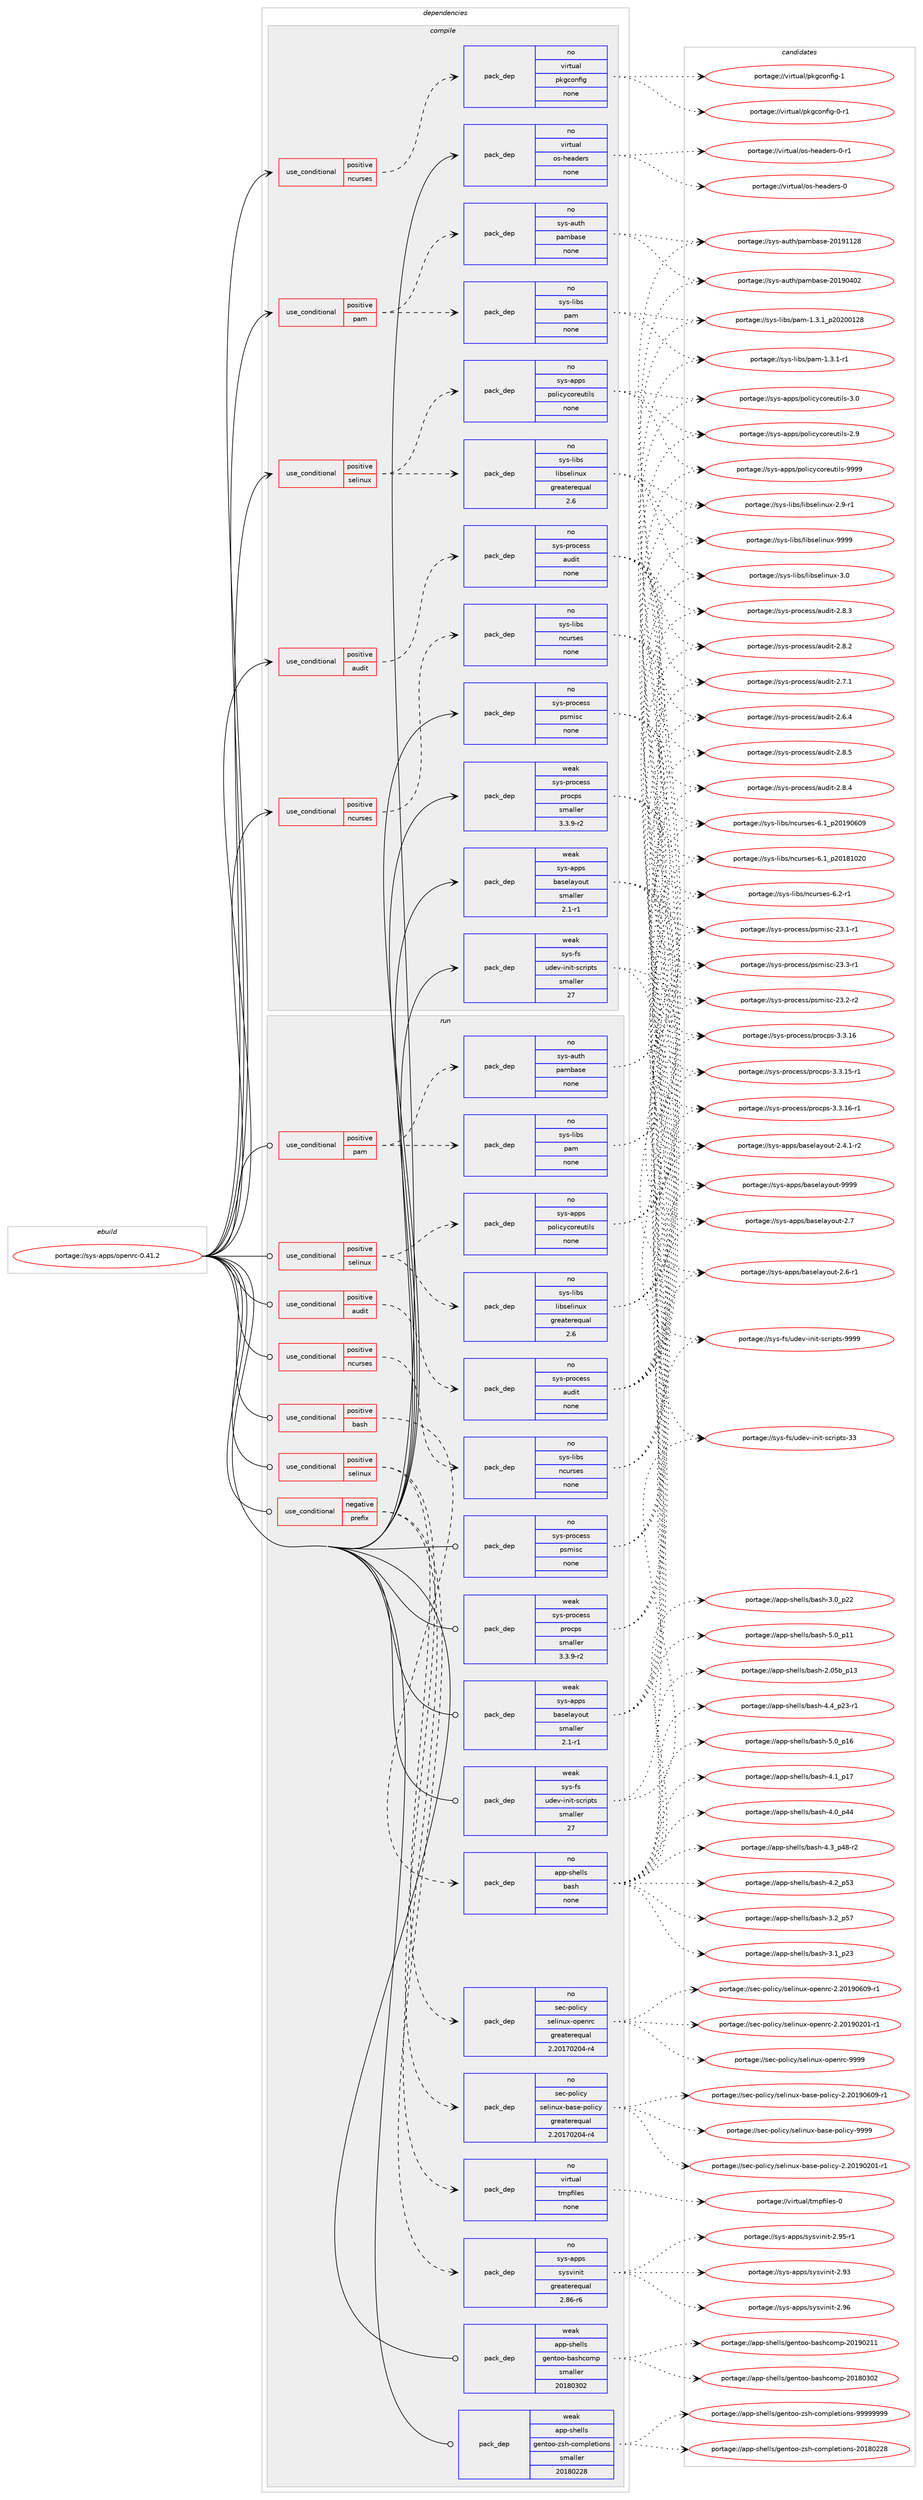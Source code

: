 digraph prolog {

# *************
# Graph options
# *************

newrank=true;
concentrate=true;
compound=true;
graph [rankdir=LR,fontname=Helvetica,fontsize=10,ranksep=1.5];#, ranksep=2.5, nodesep=0.2];
edge  [arrowhead=vee];
node  [fontname=Helvetica,fontsize=10];

# **********
# The ebuild
# **********

subgraph cluster_leftcol {
color=gray;
rank=same;
label=<<i>ebuild</i>>;
id [label="portage://sys-apps/openrc-0.41.2", color=red, width=4, href="../sys-apps/openrc-0.41.2.svg"];
}

# ****************
# The dependencies
# ****************

subgraph cluster_midcol {
color=gray;
label=<<i>dependencies</i>>;
subgraph cluster_compile {
fillcolor="#eeeeee";
style=filled;
label=<<i>compile</i>>;
subgraph cond8736 {
dependency42112 [label=<<TABLE BORDER="0" CELLBORDER="1" CELLSPACING="0" CELLPADDING="4"><TR><TD ROWSPAN="3" CELLPADDING="10">use_conditional</TD></TR><TR><TD>positive</TD></TR><TR><TD>audit</TD></TR></TABLE>>, shape=none, color=red];
subgraph pack32381 {
dependency42113 [label=<<TABLE BORDER="0" CELLBORDER="1" CELLSPACING="0" CELLPADDING="4" WIDTH="220"><TR><TD ROWSPAN="6" CELLPADDING="30">pack_dep</TD></TR><TR><TD WIDTH="110">no</TD></TR><TR><TD>sys-process</TD></TR><TR><TD>audit</TD></TR><TR><TD>none</TD></TR><TR><TD></TD></TR></TABLE>>, shape=none, color=blue];
}
dependency42112:e -> dependency42113:w [weight=20,style="dashed",arrowhead="vee"];
}
id:e -> dependency42112:w [weight=20,style="solid",arrowhead="vee"];
subgraph cond8737 {
dependency42114 [label=<<TABLE BORDER="0" CELLBORDER="1" CELLSPACING="0" CELLPADDING="4"><TR><TD ROWSPAN="3" CELLPADDING="10">use_conditional</TD></TR><TR><TD>positive</TD></TR><TR><TD>ncurses</TD></TR></TABLE>>, shape=none, color=red];
subgraph pack32382 {
dependency42115 [label=<<TABLE BORDER="0" CELLBORDER="1" CELLSPACING="0" CELLPADDING="4" WIDTH="220"><TR><TD ROWSPAN="6" CELLPADDING="30">pack_dep</TD></TR><TR><TD WIDTH="110">no</TD></TR><TR><TD>sys-libs</TD></TR><TR><TD>ncurses</TD></TR><TR><TD>none</TD></TR><TR><TD></TD></TR></TABLE>>, shape=none, color=blue];
}
dependency42114:e -> dependency42115:w [weight=20,style="dashed",arrowhead="vee"];
}
id:e -> dependency42114:w [weight=20,style="solid",arrowhead="vee"];
subgraph cond8738 {
dependency42116 [label=<<TABLE BORDER="0" CELLBORDER="1" CELLSPACING="0" CELLPADDING="4"><TR><TD ROWSPAN="3" CELLPADDING="10">use_conditional</TD></TR><TR><TD>positive</TD></TR><TR><TD>ncurses</TD></TR></TABLE>>, shape=none, color=red];
subgraph pack32383 {
dependency42117 [label=<<TABLE BORDER="0" CELLBORDER="1" CELLSPACING="0" CELLPADDING="4" WIDTH="220"><TR><TD ROWSPAN="6" CELLPADDING="30">pack_dep</TD></TR><TR><TD WIDTH="110">no</TD></TR><TR><TD>virtual</TD></TR><TR><TD>pkgconfig</TD></TR><TR><TD>none</TD></TR><TR><TD></TD></TR></TABLE>>, shape=none, color=blue];
}
dependency42116:e -> dependency42117:w [weight=20,style="dashed",arrowhead="vee"];
}
id:e -> dependency42116:w [weight=20,style="solid",arrowhead="vee"];
subgraph cond8739 {
dependency42118 [label=<<TABLE BORDER="0" CELLBORDER="1" CELLSPACING="0" CELLPADDING="4"><TR><TD ROWSPAN="3" CELLPADDING="10">use_conditional</TD></TR><TR><TD>positive</TD></TR><TR><TD>pam</TD></TR></TABLE>>, shape=none, color=red];
subgraph pack32384 {
dependency42119 [label=<<TABLE BORDER="0" CELLBORDER="1" CELLSPACING="0" CELLPADDING="4" WIDTH="220"><TR><TD ROWSPAN="6" CELLPADDING="30">pack_dep</TD></TR><TR><TD WIDTH="110">no</TD></TR><TR><TD>sys-auth</TD></TR><TR><TD>pambase</TD></TR><TR><TD>none</TD></TR><TR><TD></TD></TR></TABLE>>, shape=none, color=blue];
}
dependency42118:e -> dependency42119:w [weight=20,style="dashed",arrowhead="vee"];
subgraph pack32385 {
dependency42120 [label=<<TABLE BORDER="0" CELLBORDER="1" CELLSPACING="0" CELLPADDING="4" WIDTH="220"><TR><TD ROWSPAN="6" CELLPADDING="30">pack_dep</TD></TR><TR><TD WIDTH="110">no</TD></TR><TR><TD>sys-libs</TD></TR><TR><TD>pam</TD></TR><TR><TD>none</TD></TR><TR><TD></TD></TR></TABLE>>, shape=none, color=blue];
}
dependency42118:e -> dependency42120:w [weight=20,style="dashed",arrowhead="vee"];
}
id:e -> dependency42118:w [weight=20,style="solid",arrowhead="vee"];
subgraph cond8740 {
dependency42121 [label=<<TABLE BORDER="0" CELLBORDER="1" CELLSPACING="0" CELLPADDING="4"><TR><TD ROWSPAN="3" CELLPADDING="10">use_conditional</TD></TR><TR><TD>positive</TD></TR><TR><TD>selinux</TD></TR></TABLE>>, shape=none, color=red];
subgraph pack32386 {
dependency42122 [label=<<TABLE BORDER="0" CELLBORDER="1" CELLSPACING="0" CELLPADDING="4" WIDTH="220"><TR><TD ROWSPAN="6" CELLPADDING="30">pack_dep</TD></TR><TR><TD WIDTH="110">no</TD></TR><TR><TD>sys-apps</TD></TR><TR><TD>policycoreutils</TD></TR><TR><TD>none</TD></TR><TR><TD></TD></TR></TABLE>>, shape=none, color=blue];
}
dependency42121:e -> dependency42122:w [weight=20,style="dashed",arrowhead="vee"];
subgraph pack32387 {
dependency42123 [label=<<TABLE BORDER="0" CELLBORDER="1" CELLSPACING="0" CELLPADDING="4" WIDTH="220"><TR><TD ROWSPAN="6" CELLPADDING="30">pack_dep</TD></TR><TR><TD WIDTH="110">no</TD></TR><TR><TD>sys-libs</TD></TR><TR><TD>libselinux</TD></TR><TR><TD>greaterequal</TD></TR><TR><TD>2.6</TD></TR></TABLE>>, shape=none, color=blue];
}
dependency42121:e -> dependency42123:w [weight=20,style="dashed",arrowhead="vee"];
}
id:e -> dependency42121:w [weight=20,style="solid",arrowhead="vee"];
subgraph pack32388 {
dependency42124 [label=<<TABLE BORDER="0" CELLBORDER="1" CELLSPACING="0" CELLPADDING="4" WIDTH="220"><TR><TD ROWSPAN="6" CELLPADDING="30">pack_dep</TD></TR><TR><TD WIDTH="110">no</TD></TR><TR><TD>sys-process</TD></TR><TR><TD>psmisc</TD></TR><TR><TD>none</TD></TR><TR><TD></TD></TR></TABLE>>, shape=none, color=blue];
}
id:e -> dependency42124:w [weight=20,style="solid",arrowhead="vee"];
subgraph pack32389 {
dependency42125 [label=<<TABLE BORDER="0" CELLBORDER="1" CELLSPACING="0" CELLPADDING="4" WIDTH="220"><TR><TD ROWSPAN="6" CELLPADDING="30">pack_dep</TD></TR><TR><TD WIDTH="110">no</TD></TR><TR><TD>virtual</TD></TR><TR><TD>os-headers</TD></TR><TR><TD>none</TD></TR><TR><TD></TD></TR></TABLE>>, shape=none, color=blue];
}
id:e -> dependency42125:w [weight=20,style="solid",arrowhead="vee"];
subgraph pack32390 {
dependency42126 [label=<<TABLE BORDER="0" CELLBORDER="1" CELLSPACING="0" CELLPADDING="4" WIDTH="220"><TR><TD ROWSPAN="6" CELLPADDING="30">pack_dep</TD></TR><TR><TD WIDTH="110">weak</TD></TR><TR><TD>sys-apps</TD></TR><TR><TD>baselayout</TD></TR><TR><TD>smaller</TD></TR><TR><TD>2.1-r1</TD></TR></TABLE>>, shape=none, color=blue];
}
id:e -> dependency42126:w [weight=20,style="solid",arrowhead="vee"];
subgraph pack32391 {
dependency42127 [label=<<TABLE BORDER="0" CELLBORDER="1" CELLSPACING="0" CELLPADDING="4" WIDTH="220"><TR><TD ROWSPAN="6" CELLPADDING="30">pack_dep</TD></TR><TR><TD WIDTH="110">weak</TD></TR><TR><TD>sys-fs</TD></TR><TR><TD>udev-init-scripts</TD></TR><TR><TD>smaller</TD></TR><TR><TD>27</TD></TR></TABLE>>, shape=none, color=blue];
}
id:e -> dependency42127:w [weight=20,style="solid",arrowhead="vee"];
subgraph pack32392 {
dependency42128 [label=<<TABLE BORDER="0" CELLBORDER="1" CELLSPACING="0" CELLPADDING="4" WIDTH="220"><TR><TD ROWSPAN="6" CELLPADDING="30">pack_dep</TD></TR><TR><TD WIDTH="110">weak</TD></TR><TR><TD>sys-process</TD></TR><TR><TD>procps</TD></TR><TR><TD>smaller</TD></TR><TR><TD>3.3.9-r2</TD></TR></TABLE>>, shape=none, color=blue];
}
id:e -> dependency42128:w [weight=20,style="solid",arrowhead="vee"];
}
subgraph cluster_compileandrun {
fillcolor="#eeeeee";
style=filled;
label=<<i>compile and run</i>>;
}
subgraph cluster_run {
fillcolor="#eeeeee";
style=filled;
label=<<i>run</i>>;
subgraph cond8741 {
dependency42129 [label=<<TABLE BORDER="0" CELLBORDER="1" CELLSPACING="0" CELLPADDING="4"><TR><TD ROWSPAN="3" CELLPADDING="10">use_conditional</TD></TR><TR><TD>negative</TD></TR><TR><TD>prefix</TD></TR></TABLE>>, shape=none, color=red];
subgraph pack32393 {
dependency42130 [label=<<TABLE BORDER="0" CELLBORDER="1" CELLSPACING="0" CELLPADDING="4" WIDTH="220"><TR><TD ROWSPAN="6" CELLPADDING="30">pack_dep</TD></TR><TR><TD WIDTH="110">no</TD></TR><TR><TD>sys-apps</TD></TR><TR><TD>sysvinit</TD></TR><TR><TD>greaterequal</TD></TR><TR><TD>2.86-r6</TD></TR></TABLE>>, shape=none, color=blue];
}
dependency42129:e -> dependency42130:w [weight=20,style="dashed",arrowhead="vee"];
subgraph pack32394 {
dependency42131 [label=<<TABLE BORDER="0" CELLBORDER="1" CELLSPACING="0" CELLPADDING="4" WIDTH="220"><TR><TD ROWSPAN="6" CELLPADDING="30">pack_dep</TD></TR><TR><TD WIDTH="110">no</TD></TR><TR><TD>virtual</TD></TR><TR><TD>tmpfiles</TD></TR><TR><TD>none</TD></TR><TR><TD></TD></TR></TABLE>>, shape=none, color=blue];
}
dependency42129:e -> dependency42131:w [weight=20,style="dashed",arrowhead="vee"];
}
id:e -> dependency42129:w [weight=20,style="solid",arrowhead="odot"];
subgraph cond8742 {
dependency42132 [label=<<TABLE BORDER="0" CELLBORDER="1" CELLSPACING="0" CELLPADDING="4"><TR><TD ROWSPAN="3" CELLPADDING="10">use_conditional</TD></TR><TR><TD>positive</TD></TR><TR><TD>audit</TD></TR></TABLE>>, shape=none, color=red];
subgraph pack32395 {
dependency42133 [label=<<TABLE BORDER="0" CELLBORDER="1" CELLSPACING="0" CELLPADDING="4" WIDTH="220"><TR><TD ROWSPAN="6" CELLPADDING="30">pack_dep</TD></TR><TR><TD WIDTH="110">no</TD></TR><TR><TD>sys-process</TD></TR><TR><TD>audit</TD></TR><TR><TD>none</TD></TR><TR><TD></TD></TR></TABLE>>, shape=none, color=blue];
}
dependency42132:e -> dependency42133:w [weight=20,style="dashed",arrowhead="vee"];
}
id:e -> dependency42132:w [weight=20,style="solid",arrowhead="odot"];
subgraph cond8743 {
dependency42134 [label=<<TABLE BORDER="0" CELLBORDER="1" CELLSPACING="0" CELLPADDING="4"><TR><TD ROWSPAN="3" CELLPADDING="10">use_conditional</TD></TR><TR><TD>positive</TD></TR><TR><TD>bash</TD></TR></TABLE>>, shape=none, color=red];
subgraph pack32396 {
dependency42135 [label=<<TABLE BORDER="0" CELLBORDER="1" CELLSPACING="0" CELLPADDING="4" WIDTH="220"><TR><TD ROWSPAN="6" CELLPADDING="30">pack_dep</TD></TR><TR><TD WIDTH="110">no</TD></TR><TR><TD>app-shells</TD></TR><TR><TD>bash</TD></TR><TR><TD>none</TD></TR><TR><TD></TD></TR></TABLE>>, shape=none, color=blue];
}
dependency42134:e -> dependency42135:w [weight=20,style="dashed",arrowhead="vee"];
}
id:e -> dependency42134:w [weight=20,style="solid",arrowhead="odot"];
subgraph cond8744 {
dependency42136 [label=<<TABLE BORDER="0" CELLBORDER="1" CELLSPACING="0" CELLPADDING="4"><TR><TD ROWSPAN="3" CELLPADDING="10">use_conditional</TD></TR><TR><TD>positive</TD></TR><TR><TD>ncurses</TD></TR></TABLE>>, shape=none, color=red];
subgraph pack32397 {
dependency42137 [label=<<TABLE BORDER="0" CELLBORDER="1" CELLSPACING="0" CELLPADDING="4" WIDTH="220"><TR><TD ROWSPAN="6" CELLPADDING="30">pack_dep</TD></TR><TR><TD WIDTH="110">no</TD></TR><TR><TD>sys-libs</TD></TR><TR><TD>ncurses</TD></TR><TR><TD>none</TD></TR><TR><TD></TD></TR></TABLE>>, shape=none, color=blue];
}
dependency42136:e -> dependency42137:w [weight=20,style="dashed",arrowhead="vee"];
}
id:e -> dependency42136:w [weight=20,style="solid",arrowhead="odot"];
subgraph cond8745 {
dependency42138 [label=<<TABLE BORDER="0" CELLBORDER="1" CELLSPACING="0" CELLPADDING="4"><TR><TD ROWSPAN="3" CELLPADDING="10">use_conditional</TD></TR><TR><TD>positive</TD></TR><TR><TD>pam</TD></TR></TABLE>>, shape=none, color=red];
subgraph pack32398 {
dependency42139 [label=<<TABLE BORDER="0" CELLBORDER="1" CELLSPACING="0" CELLPADDING="4" WIDTH="220"><TR><TD ROWSPAN="6" CELLPADDING="30">pack_dep</TD></TR><TR><TD WIDTH="110">no</TD></TR><TR><TD>sys-auth</TD></TR><TR><TD>pambase</TD></TR><TR><TD>none</TD></TR><TR><TD></TD></TR></TABLE>>, shape=none, color=blue];
}
dependency42138:e -> dependency42139:w [weight=20,style="dashed",arrowhead="vee"];
subgraph pack32399 {
dependency42140 [label=<<TABLE BORDER="0" CELLBORDER="1" CELLSPACING="0" CELLPADDING="4" WIDTH="220"><TR><TD ROWSPAN="6" CELLPADDING="30">pack_dep</TD></TR><TR><TD WIDTH="110">no</TD></TR><TR><TD>sys-libs</TD></TR><TR><TD>pam</TD></TR><TR><TD>none</TD></TR><TR><TD></TD></TR></TABLE>>, shape=none, color=blue];
}
dependency42138:e -> dependency42140:w [weight=20,style="dashed",arrowhead="vee"];
}
id:e -> dependency42138:w [weight=20,style="solid",arrowhead="odot"];
subgraph cond8746 {
dependency42141 [label=<<TABLE BORDER="0" CELLBORDER="1" CELLSPACING="0" CELLPADDING="4"><TR><TD ROWSPAN="3" CELLPADDING="10">use_conditional</TD></TR><TR><TD>positive</TD></TR><TR><TD>selinux</TD></TR></TABLE>>, shape=none, color=red];
subgraph pack32400 {
dependency42142 [label=<<TABLE BORDER="0" CELLBORDER="1" CELLSPACING="0" CELLPADDING="4" WIDTH="220"><TR><TD ROWSPAN="6" CELLPADDING="30">pack_dep</TD></TR><TR><TD WIDTH="110">no</TD></TR><TR><TD>sec-policy</TD></TR><TR><TD>selinux-base-policy</TD></TR><TR><TD>greaterequal</TD></TR><TR><TD>2.20170204-r4</TD></TR></TABLE>>, shape=none, color=blue];
}
dependency42141:e -> dependency42142:w [weight=20,style="dashed",arrowhead="vee"];
subgraph pack32401 {
dependency42143 [label=<<TABLE BORDER="0" CELLBORDER="1" CELLSPACING="0" CELLPADDING="4" WIDTH="220"><TR><TD ROWSPAN="6" CELLPADDING="30">pack_dep</TD></TR><TR><TD WIDTH="110">no</TD></TR><TR><TD>sec-policy</TD></TR><TR><TD>selinux-openrc</TD></TR><TR><TD>greaterequal</TD></TR><TR><TD>2.20170204-r4</TD></TR></TABLE>>, shape=none, color=blue];
}
dependency42141:e -> dependency42143:w [weight=20,style="dashed",arrowhead="vee"];
}
id:e -> dependency42141:w [weight=20,style="solid",arrowhead="odot"];
subgraph cond8747 {
dependency42144 [label=<<TABLE BORDER="0" CELLBORDER="1" CELLSPACING="0" CELLPADDING="4"><TR><TD ROWSPAN="3" CELLPADDING="10">use_conditional</TD></TR><TR><TD>positive</TD></TR><TR><TD>selinux</TD></TR></TABLE>>, shape=none, color=red];
subgraph pack32402 {
dependency42145 [label=<<TABLE BORDER="0" CELLBORDER="1" CELLSPACING="0" CELLPADDING="4" WIDTH="220"><TR><TD ROWSPAN="6" CELLPADDING="30">pack_dep</TD></TR><TR><TD WIDTH="110">no</TD></TR><TR><TD>sys-apps</TD></TR><TR><TD>policycoreutils</TD></TR><TR><TD>none</TD></TR><TR><TD></TD></TR></TABLE>>, shape=none, color=blue];
}
dependency42144:e -> dependency42145:w [weight=20,style="dashed",arrowhead="vee"];
subgraph pack32403 {
dependency42146 [label=<<TABLE BORDER="0" CELLBORDER="1" CELLSPACING="0" CELLPADDING="4" WIDTH="220"><TR><TD ROWSPAN="6" CELLPADDING="30">pack_dep</TD></TR><TR><TD WIDTH="110">no</TD></TR><TR><TD>sys-libs</TD></TR><TR><TD>libselinux</TD></TR><TR><TD>greaterequal</TD></TR><TR><TD>2.6</TD></TR></TABLE>>, shape=none, color=blue];
}
dependency42144:e -> dependency42146:w [weight=20,style="dashed",arrowhead="vee"];
}
id:e -> dependency42144:w [weight=20,style="solid",arrowhead="odot"];
subgraph pack32404 {
dependency42147 [label=<<TABLE BORDER="0" CELLBORDER="1" CELLSPACING="0" CELLPADDING="4" WIDTH="220"><TR><TD ROWSPAN="6" CELLPADDING="30">pack_dep</TD></TR><TR><TD WIDTH="110">no</TD></TR><TR><TD>sys-process</TD></TR><TR><TD>psmisc</TD></TR><TR><TD>none</TD></TR><TR><TD></TD></TR></TABLE>>, shape=none, color=blue];
}
id:e -> dependency42147:w [weight=20,style="solid",arrowhead="odot"];
subgraph pack32405 {
dependency42148 [label=<<TABLE BORDER="0" CELLBORDER="1" CELLSPACING="0" CELLPADDING="4" WIDTH="220"><TR><TD ROWSPAN="6" CELLPADDING="30">pack_dep</TD></TR><TR><TD WIDTH="110">weak</TD></TR><TR><TD>app-shells</TD></TR><TR><TD>gentoo-bashcomp</TD></TR><TR><TD>smaller</TD></TR><TR><TD>20180302</TD></TR></TABLE>>, shape=none, color=blue];
}
id:e -> dependency42148:w [weight=20,style="solid",arrowhead="odot"];
subgraph pack32406 {
dependency42149 [label=<<TABLE BORDER="0" CELLBORDER="1" CELLSPACING="0" CELLPADDING="4" WIDTH="220"><TR><TD ROWSPAN="6" CELLPADDING="30">pack_dep</TD></TR><TR><TD WIDTH="110">weak</TD></TR><TR><TD>app-shells</TD></TR><TR><TD>gentoo-zsh-completions</TD></TR><TR><TD>smaller</TD></TR><TR><TD>20180228</TD></TR></TABLE>>, shape=none, color=blue];
}
id:e -> dependency42149:w [weight=20,style="solid",arrowhead="odot"];
subgraph pack32407 {
dependency42150 [label=<<TABLE BORDER="0" CELLBORDER="1" CELLSPACING="0" CELLPADDING="4" WIDTH="220"><TR><TD ROWSPAN="6" CELLPADDING="30">pack_dep</TD></TR><TR><TD WIDTH="110">weak</TD></TR><TR><TD>sys-apps</TD></TR><TR><TD>baselayout</TD></TR><TR><TD>smaller</TD></TR><TR><TD>2.1-r1</TD></TR></TABLE>>, shape=none, color=blue];
}
id:e -> dependency42150:w [weight=20,style="solid",arrowhead="odot"];
subgraph pack32408 {
dependency42151 [label=<<TABLE BORDER="0" CELLBORDER="1" CELLSPACING="0" CELLPADDING="4" WIDTH="220"><TR><TD ROWSPAN="6" CELLPADDING="30">pack_dep</TD></TR><TR><TD WIDTH="110">weak</TD></TR><TR><TD>sys-fs</TD></TR><TR><TD>udev-init-scripts</TD></TR><TR><TD>smaller</TD></TR><TR><TD>27</TD></TR></TABLE>>, shape=none, color=blue];
}
id:e -> dependency42151:w [weight=20,style="solid",arrowhead="odot"];
subgraph pack32409 {
dependency42152 [label=<<TABLE BORDER="0" CELLBORDER="1" CELLSPACING="0" CELLPADDING="4" WIDTH="220"><TR><TD ROWSPAN="6" CELLPADDING="30">pack_dep</TD></TR><TR><TD WIDTH="110">weak</TD></TR><TR><TD>sys-process</TD></TR><TR><TD>procps</TD></TR><TR><TD>smaller</TD></TR><TR><TD>3.3.9-r2</TD></TR></TABLE>>, shape=none, color=blue];
}
id:e -> dependency42152:w [weight=20,style="solid",arrowhead="odot"];
}
}

# **************
# The candidates
# **************

subgraph cluster_choices {
rank=same;
color=gray;
label=<<i>candidates</i>>;

subgraph choice32381 {
color=black;
nodesep=1;
choice11512111545112114111991011151154797117100105116455046564653 [label="portage://sys-process/audit-2.8.5", color=red, width=4,href="../sys-process/audit-2.8.5.svg"];
choice11512111545112114111991011151154797117100105116455046564652 [label="portage://sys-process/audit-2.8.4", color=red, width=4,href="../sys-process/audit-2.8.4.svg"];
choice11512111545112114111991011151154797117100105116455046564651 [label="portage://sys-process/audit-2.8.3", color=red, width=4,href="../sys-process/audit-2.8.3.svg"];
choice11512111545112114111991011151154797117100105116455046564650 [label="portage://sys-process/audit-2.8.2", color=red, width=4,href="../sys-process/audit-2.8.2.svg"];
choice11512111545112114111991011151154797117100105116455046554649 [label="portage://sys-process/audit-2.7.1", color=red, width=4,href="../sys-process/audit-2.7.1.svg"];
choice11512111545112114111991011151154797117100105116455046544652 [label="portage://sys-process/audit-2.6.4", color=red, width=4,href="../sys-process/audit-2.6.4.svg"];
dependency42113:e -> choice11512111545112114111991011151154797117100105116455046564653:w [style=dotted,weight="100"];
dependency42113:e -> choice11512111545112114111991011151154797117100105116455046564652:w [style=dotted,weight="100"];
dependency42113:e -> choice11512111545112114111991011151154797117100105116455046564651:w [style=dotted,weight="100"];
dependency42113:e -> choice11512111545112114111991011151154797117100105116455046564650:w [style=dotted,weight="100"];
dependency42113:e -> choice11512111545112114111991011151154797117100105116455046554649:w [style=dotted,weight="100"];
dependency42113:e -> choice11512111545112114111991011151154797117100105116455046544652:w [style=dotted,weight="100"];
}
subgraph choice32382 {
color=black;
nodesep=1;
choice11512111545108105981154711099117114115101115455446504511449 [label="portage://sys-libs/ncurses-6.2-r1", color=red, width=4,href="../sys-libs/ncurses-6.2-r1.svg"];
choice1151211154510810598115471109911711411510111545544649951125048495748544857 [label="portage://sys-libs/ncurses-6.1_p20190609", color=red, width=4,href="../sys-libs/ncurses-6.1_p20190609.svg"];
choice1151211154510810598115471109911711411510111545544649951125048495649485048 [label="portage://sys-libs/ncurses-6.1_p20181020", color=red, width=4,href="../sys-libs/ncurses-6.1_p20181020.svg"];
dependency42115:e -> choice11512111545108105981154711099117114115101115455446504511449:w [style=dotted,weight="100"];
dependency42115:e -> choice1151211154510810598115471109911711411510111545544649951125048495748544857:w [style=dotted,weight="100"];
dependency42115:e -> choice1151211154510810598115471109911711411510111545544649951125048495649485048:w [style=dotted,weight="100"];
}
subgraph choice32383 {
color=black;
nodesep=1;
choice1181051141161179710847112107103991111101021051034549 [label="portage://virtual/pkgconfig-1", color=red, width=4,href="../virtual/pkgconfig-1.svg"];
choice11810511411611797108471121071039911111010210510345484511449 [label="portage://virtual/pkgconfig-0-r1", color=red, width=4,href="../virtual/pkgconfig-0-r1.svg"];
dependency42117:e -> choice1181051141161179710847112107103991111101021051034549:w [style=dotted,weight="100"];
dependency42117:e -> choice11810511411611797108471121071039911111010210510345484511449:w [style=dotted,weight="100"];
}
subgraph choice32384 {
color=black;
nodesep=1;
choice115121115459711711610447112971099897115101455048495749495056 [label="portage://sys-auth/pambase-20191128", color=red, width=4,href="../sys-auth/pambase-20191128.svg"];
choice115121115459711711610447112971099897115101455048495748524850 [label="portage://sys-auth/pambase-20190402", color=red, width=4,href="../sys-auth/pambase-20190402.svg"];
dependency42119:e -> choice115121115459711711610447112971099897115101455048495749495056:w [style=dotted,weight="100"];
dependency42119:e -> choice115121115459711711610447112971099897115101455048495748524850:w [style=dotted,weight="100"];
}
subgraph choice32385 {
color=black;
nodesep=1;
choice11512111545108105981154711297109454946514649951125048504848495056 [label="portage://sys-libs/pam-1.3.1_p20200128", color=red, width=4,href="../sys-libs/pam-1.3.1_p20200128.svg"];
choice115121115451081059811547112971094549465146494511449 [label="portage://sys-libs/pam-1.3.1-r1", color=red, width=4,href="../sys-libs/pam-1.3.1-r1.svg"];
dependency42120:e -> choice11512111545108105981154711297109454946514649951125048504848495056:w [style=dotted,weight="100"];
dependency42120:e -> choice115121115451081059811547112971094549465146494511449:w [style=dotted,weight="100"];
}
subgraph choice32386 {
color=black;
nodesep=1;
choice11512111545971121121154711211110810599121991111141011171161051081154557575757 [label="portage://sys-apps/policycoreutils-9999", color=red, width=4,href="../sys-apps/policycoreutils-9999.svg"];
choice115121115459711211211547112111108105991219911111410111711610510811545514648 [label="portage://sys-apps/policycoreutils-3.0", color=red, width=4,href="../sys-apps/policycoreutils-3.0.svg"];
choice115121115459711211211547112111108105991219911111410111711610510811545504657 [label="portage://sys-apps/policycoreutils-2.9", color=red, width=4,href="../sys-apps/policycoreutils-2.9.svg"];
dependency42122:e -> choice11512111545971121121154711211110810599121991111141011171161051081154557575757:w [style=dotted,weight="100"];
dependency42122:e -> choice115121115459711211211547112111108105991219911111410111711610510811545514648:w [style=dotted,weight="100"];
dependency42122:e -> choice115121115459711211211547112111108105991219911111410111711610510811545504657:w [style=dotted,weight="100"];
}
subgraph choice32387 {
color=black;
nodesep=1;
choice115121115451081059811547108105981151011081051101171204557575757 [label="portage://sys-libs/libselinux-9999", color=red, width=4,href="../sys-libs/libselinux-9999.svg"];
choice1151211154510810598115471081059811510110810511011712045514648 [label="portage://sys-libs/libselinux-3.0", color=red, width=4,href="../sys-libs/libselinux-3.0.svg"];
choice11512111545108105981154710810598115101108105110117120455046574511449 [label="portage://sys-libs/libselinux-2.9-r1", color=red, width=4,href="../sys-libs/libselinux-2.9-r1.svg"];
dependency42123:e -> choice115121115451081059811547108105981151011081051101171204557575757:w [style=dotted,weight="100"];
dependency42123:e -> choice1151211154510810598115471081059811510110810511011712045514648:w [style=dotted,weight="100"];
dependency42123:e -> choice11512111545108105981154710810598115101108105110117120455046574511449:w [style=dotted,weight="100"];
}
subgraph choice32388 {
color=black;
nodesep=1;
choice1151211154511211411199101115115471121151091051159945505146514511449 [label="portage://sys-process/psmisc-23.3-r1", color=red, width=4,href="../sys-process/psmisc-23.3-r1.svg"];
choice1151211154511211411199101115115471121151091051159945505146504511450 [label="portage://sys-process/psmisc-23.2-r2", color=red, width=4,href="../sys-process/psmisc-23.2-r2.svg"];
choice1151211154511211411199101115115471121151091051159945505146494511449 [label="portage://sys-process/psmisc-23.1-r1", color=red, width=4,href="../sys-process/psmisc-23.1-r1.svg"];
dependency42124:e -> choice1151211154511211411199101115115471121151091051159945505146514511449:w [style=dotted,weight="100"];
dependency42124:e -> choice1151211154511211411199101115115471121151091051159945505146504511450:w [style=dotted,weight="100"];
dependency42124:e -> choice1151211154511211411199101115115471121151091051159945505146494511449:w [style=dotted,weight="100"];
}
subgraph choice32389 {
color=black;
nodesep=1;
choice1181051141161179710847111115451041019710010111411545484511449 [label="portage://virtual/os-headers-0-r1", color=red, width=4,href="../virtual/os-headers-0-r1.svg"];
choice118105114116117971084711111545104101971001011141154548 [label="portage://virtual/os-headers-0", color=red, width=4,href="../virtual/os-headers-0.svg"];
dependency42125:e -> choice1181051141161179710847111115451041019710010111411545484511449:w [style=dotted,weight="100"];
dependency42125:e -> choice118105114116117971084711111545104101971001011141154548:w [style=dotted,weight="100"];
}
subgraph choice32390 {
color=black;
nodesep=1;
choice1151211154597112112115479897115101108971211111171164557575757 [label="portage://sys-apps/baselayout-9999", color=red, width=4,href="../sys-apps/baselayout-9999.svg"];
choice11512111545971121121154798971151011089712111111711645504655 [label="portage://sys-apps/baselayout-2.7", color=red, width=4,href="../sys-apps/baselayout-2.7.svg"];
choice115121115459711211211547989711510110897121111117116455046544511449 [label="portage://sys-apps/baselayout-2.6-r1", color=red, width=4,href="../sys-apps/baselayout-2.6-r1.svg"];
choice1151211154597112112115479897115101108971211111171164550465246494511450 [label="portage://sys-apps/baselayout-2.4.1-r2", color=red, width=4,href="../sys-apps/baselayout-2.4.1-r2.svg"];
dependency42126:e -> choice1151211154597112112115479897115101108971211111171164557575757:w [style=dotted,weight="100"];
dependency42126:e -> choice11512111545971121121154798971151011089712111111711645504655:w [style=dotted,weight="100"];
dependency42126:e -> choice115121115459711211211547989711510110897121111117116455046544511449:w [style=dotted,weight="100"];
dependency42126:e -> choice1151211154597112112115479897115101108971211111171164550465246494511450:w [style=dotted,weight="100"];
}
subgraph choice32391 {
color=black;
nodesep=1;
choice11512111545102115471171001011184510511010511645115991141051121161154557575757 [label="portage://sys-fs/udev-init-scripts-9999", color=red, width=4,href="../sys-fs/udev-init-scripts-9999.svg"];
choice1151211154510211547117100101118451051101051164511599114105112116115455151 [label="portage://sys-fs/udev-init-scripts-33", color=red, width=4,href="../sys-fs/udev-init-scripts-33.svg"];
dependency42127:e -> choice11512111545102115471171001011184510511010511645115991141051121161154557575757:w [style=dotted,weight="100"];
dependency42127:e -> choice1151211154510211547117100101118451051101051164511599114105112116115455151:w [style=dotted,weight="100"];
}
subgraph choice32392 {
color=black;
nodesep=1;
choice11512111545112114111991011151154711211411199112115455146514649544511449 [label="portage://sys-process/procps-3.3.16-r1", color=red, width=4,href="../sys-process/procps-3.3.16-r1.svg"];
choice1151211154511211411199101115115471121141119911211545514651464954 [label="portage://sys-process/procps-3.3.16", color=red, width=4,href="../sys-process/procps-3.3.16.svg"];
choice11512111545112114111991011151154711211411199112115455146514649534511449 [label="portage://sys-process/procps-3.3.15-r1", color=red, width=4,href="../sys-process/procps-3.3.15-r1.svg"];
dependency42128:e -> choice11512111545112114111991011151154711211411199112115455146514649544511449:w [style=dotted,weight="100"];
dependency42128:e -> choice1151211154511211411199101115115471121141119911211545514651464954:w [style=dotted,weight="100"];
dependency42128:e -> choice11512111545112114111991011151154711211411199112115455146514649534511449:w [style=dotted,weight="100"];
}
subgraph choice32393 {
color=black;
nodesep=1;
choice1151211154597112112115471151211151181051101051164550465754 [label="portage://sys-apps/sysvinit-2.96", color=red, width=4,href="../sys-apps/sysvinit-2.96.svg"];
choice11512111545971121121154711512111511810511010511645504657534511449 [label="portage://sys-apps/sysvinit-2.95-r1", color=red, width=4,href="../sys-apps/sysvinit-2.95-r1.svg"];
choice1151211154597112112115471151211151181051101051164550465751 [label="portage://sys-apps/sysvinit-2.93", color=red, width=4,href="../sys-apps/sysvinit-2.93.svg"];
dependency42130:e -> choice1151211154597112112115471151211151181051101051164550465754:w [style=dotted,weight="100"];
dependency42130:e -> choice11512111545971121121154711512111511810511010511645504657534511449:w [style=dotted,weight="100"];
dependency42130:e -> choice1151211154597112112115471151211151181051101051164550465751:w [style=dotted,weight="100"];
}
subgraph choice32394 {
color=black;
nodesep=1;
choice11810511411611797108471161091121021051081011154548 [label="portage://virtual/tmpfiles-0", color=red, width=4,href="../virtual/tmpfiles-0.svg"];
dependency42131:e -> choice11810511411611797108471161091121021051081011154548:w [style=dotted,weight="100"];
}
subgraph choice32395 {
color=black;
nodesep=1;
choice11512111545112114111991011151154797117100105116455046564653 [label="portage://sys-process/audit-2.8.5", color=red, width=4,href="../sys-process/audit-2.8.5.svg"];
choice11512111545112114111991011151154797117100105116455046564652 [label="portage://sys-process/audit-2.8.4", color=red, width=4,href="../sys-process/audit-2.8.4.svg"];
choice11512111545112114111991011151154797117100105116455046564651 [label="portage://sys-process/audit-2.8.3", color=red, width=4,href="../sys-process/audit-2.8.3.svg"];
choice11512111545112114111991011151154797117100105116455046564650 [label="portage://sys-process/audit-2.8.2", color=red, width=4,href="../sys-process/audit-2.8.2.svg"];
choice11512111545112114111991011151154797117100105116455046554649 [label="portage://sys-process/audit-2.7.1", color=red, width=4,href="../sys-process/audit-2.7.1.svg"];
choice11512111545112114111991011151154797117100105116455046544652 [label="portage://sys-process/audit-2.6.4", color=red, width=4,href="../sys-process/audit-2.6.4.svg"];
dependency42133:e -> choice11512111545112114111991011151154797117100105116455046564653:w [style=dotted,weight="100"];
dependency42133:e -> choice11512111545112114111991011151154797117100105116455046564652:w [style=dotted,weight="100"];
dependency42133:e -> choice11512111545112114111991011151154797117100105116455046564651:w [style=dotted,weight="100"];
dependency42133:e -> choice11512111545112114111991011151154797117100105116455046564650:w [style=dotted,weight="100"];
dependency42133:e -> choice11512111545112114111991011151154797117100105116455046554649:w [style=dotted,weight="100"];
dependency42133:e -> choice11512111545112114111991011151154797117100105116455046544652:w [style=dotted,weight="100"];
}
subgraph choice32396 {
color=black;
nodesep=1;
choice971121124511510410110810811547989711510445534648951124954 [label="portage://app-shells/bash-5.0_p16", color=red, width=4,href="../app-shells/bash-5.0_p16.svg"];
choice971121124511510410110810811547989711510445534648951124949 [label="portage://app-shells/bash-5.0_p11", color=red, width=4,href="../app-shells/bash-5.0_p11.svg"];
choice9711211245115104101108108115479897115104455246529511250514511449 [label="portage://app-shells/bash-4.4_p23-r1", color=red, width=4,href="../app-shells/bash-4.4_p23-r1.svg"];
choice9711211245115104101108108115479897115104455246519511252564511450 [label="portage://app-shells/bash-4.3_p48-r2", color=red, width=4,href="../app-shells/bash-4.3_p48-r2.svg"];
choice971121124511510410110810811547989711510445524650951125351 [label="portage://app-shells/bash-4.2_p53", color=red, width=4,href="../app-shells/bash-4.2_p53.svg"];
choice971121124511510410110810811547989711510445524649951124955 [label="portage://app-shells/bash-4.1_p17", color=red, width=4,href="../app-shells/bash-4.1_p17.svg"];
choice971121124511510410110810811547989711510445524648951125252 [label="portage://app-shells/bash-4.0_p44", color=red, width=4,href="../app-shells/bash-4.0_p44.svg"];
choice971121124511510410110810811547989711510445514650951125355 [label="portage://app-shells/bash-3.2_p57", color=red, width=4,href="../app-shells/bash-3.2_p57.svg"];
choice971121124511510410110810811547989711510445514649951125051 [label="portage://app-shells/bash-3.1_p23", color=red, width=4,href="../app-shells/bash-3.1_p23.svg"];
choice971121124511510410110810811547989711510445514648951125050 [label="portage://app-shells/bash-3.0_p22", color=red, width=4,href="../app-shells/bash-3.0_p22.svg"];
choice9711211245115104101108108115479897115104455046485398951124951 [label="portage://app-shells/bash-2.05b_p13", color=red, width=4,href="../app-shells/bash-2.05b_p13.svg"];
dependency42135:e -> choice971121124511510410110810811547989711510445534648951124954:w [style=dotted,weight="100"];
dependency42135:e -> choice971121124511510410110810811547989711510445534648951124949:w [style=dotted,weight="100"];
dependency42135:e -> choice9711211245115104101108108115479897115104455246529511250514511449:w [style=dotted,weight="100"];
dependency42135:e -> choice9711211245115104101108108115479897115104455246519511252564511450:w [style=dotted,weight="100"];
dependency42135:e -> choice971121124511510410110810811547989711510445524650951125351:w [style=dotted,weight="100"];
dependency42135:e -> choice971121124511510410110810811547989711510445524649951124955:w [style=dotted,weight="100"];
dependency42135:e -> choice971121124511510410110810811547989711510445524648951125252:w [style=dotted,weight="100"];
dependency42135:e -> choice971121124511510410110810811547989711510445514650951125355:w [style=dotted,weight="100"];
dependency42135:e -> choice971121124511510410110810811547989711510445514649951125051:w [style=dotted,weight="100"];
dependency42135:e -> choice971121124511510410110810811547989711510445514648951125050:w [style=dotted,weight="100"];
dependency42135:e -> choice9711211245115104101108108115479897115104455046485398951124951:w [style=dotted,weight="100"];
}
subgraph choice32397 {
color=black;
nodesep=1;
choice11512111545108105981154711099117114115101115455446504511449 [label="portage://sys-libs/ncurses-6.2-r1", color=red, width=4,href="../sys-libs/ncurses-6.2-r1.svg"];
choice1151211154510810598115471109911711411510111545544649951125048495748544857 [label="portage://sys-libs/ncurses-6.1_p20190609", color=red, width=4,href="../sys-libs/ncurses-6.1_p20190609.svg"];
choice1151211154510810598115471109911711411510111545544649951125048495649485048 [label="portage://sys-libs/ncurses-6.1_p20181020", color=red, width=4,href="../sys-libs/ncurses-6.1_p20181020.svg"];
dependency42137:e -> choice11512111545108105981154711099117114115101115455446504511449:w [style=dotted,weight="100"];
dependency42137:e -> choice1151211154510810598115471109911711411510111545544649951125048495748544857:w [style=dotted,weight="100"];
dependency42137:e -> choice1151211154510810598115471109911711411510111545544649951125048495649485048:w [style=dotted,weight="100"];
}
subgraph choice32398 {
color=black;
nodesep=1;
choice115121115459711711610447112971099897115101455048495749495056 [label="portage://sys-auth/pambase-20191128", color=red, width=4,href="../sys-auth/pambase-20191128.svg"];
choice115121115459711711610447112971099897115101455048495748524850 [label="portage://sys-auth/pambase-20190402", color=red, width=4,href="../sys-auth/pambase-20190402.svg"];
dependency42139:e -> choice115121115459711711610447112971099897115101455048495749495056:w [style=dotted,weight="100"];
dependency42139:e -> choice115121115459711711610447112971099897115101455048495748524850:w [style=dotted,weight="100"];
}
subgraph choice32399 {
color=black;
nodesep=1;
choice11512111545108105981154711297109454946514649951125048504848495056 [label="portage://sys-libs/pam-1.3.1_p20200128", color=red, width=4,href="../sys-libs/pam-1.3.1_p20200128.svg"];
choice115121115451081059811547112971094549465146494511449 [label="portage://sys-libs/pam-1.3.1-r1", color=red, width=4,href="../sys-libs/pam-1.3.1-r1.svg"];
dependency42140:e -> choice11512111545108105981154711297109454946514649951125048504848495056:w [style=dotted,weight="100"];
dependency42140:e -> choice115121115451081059811547112971094549465146494511449:w [style=dotted,weight="100"];
}
subgraph choice32400 {
color=black;
nodesep=1;
choice1151019945112111108105991214711510110810511011712045989711510145112111108105991214557575757 [label="portage://sec-policy/selinux-base-policy-9999", color=red, width=4,href="../sec-policy/selinux-base-policy-9999.svg"];
choice11510199451121111081059912147115101108105110117120459897115101451121111081059912145504650484957485448574511449 [label="portage://sec-policy/selinux-base-policy-2.20190609-r1", color=red, width=4,href="../sec-policy/selinux-base-policy-2.20190609-r1.svg"];
choice11510199451121111081059912147115101108105110117120459897115101451121111081059912145504650484957485048494511449 [label="portage://sec-policy/selinux-base-policy-2.20190201-r1", color=red, width=4,href="../sec-policy/selinux-base-policy-2.20190201-r1.svg"];
dependency42142:e -> choice1151019945112111108105991214711510110810511011712045989711510145112111108105991214557575757:w [style=dotted,weight="100"];
dependency42142:e -> choice11510199451121111081059912147115101108105110117120459897115101451121111081059912145504650484957485448574511449:w [style=dotted,weight="100"];
dependency42142:e -> choice11510199451121111081059912147115101108105110117120459897115101451121111081059912145504650484957485048494511449:w [style=dotted,weight="100"];
}
subgraph choice32401 {
color=black;
nodesep=1;
choice1151019945112111108105991214711510110810511011712045111112101110114994557575757 [label="portage://sec-policy/selinux-openrc-9999", color=red, width=4,href="../sec-policy/selinux-openrc-9999.svg"];
choice11510199451121111081059912147115101108105110117120451111121011101149945504650484957485448574511449 [label="portage://sec-policy/selinux-openrc-2.20190609-r1", color=red, width=4,href="../sec-policy/selinux-openrc-2.20190609-r1.svg"];
choice11510199451121111081059912147115101108105110117120451111121011101149945504650484957485048494511449 [label="portage://sec-policy/selinux-openrc-2.20190201-r1", color=red, width=4,href="../sec-policy/selinux-openrc-2.20190201-r1.svg"];
dependency42143:e -> choice1151019945112111108105991214711510110810511011712045111112101110114994557575757:w [style=dotted,weight="100"];
dependency42143:e -> choice11510199451121111081059912147115101108105110117120451111121011101149945504650484957485448574511449:w [style=dotted,weight="100"];
dependency42143:e -> choice11510199451121111081059912147115101108105110117120451111121011101149945504650484957485048494511449:w [style=dotted,weight="100"];
}
subgraph choice32402 {
color=black;
nodesep=1;
choice11512111545971121121154711211110810599121991111141011171161051081154557575757 [label="portage://sys-apps/policycoreutils-9999", color=red, width=4,href="../sys-apps/policycoreutils-9999.svg"];
choice115121115459711211211547112111108105991219911111410111711610510811545514648 [label="portage://sys-apps/policycoreutils-3.0", color=red, width=4,href="../sys-apps/policycoreutils-3.0.svg"];
choice115121115459711211211547112111108105991219911111410111711610510811545504657 [label="portage://sys-apps/policycoreutils-2.9", color=red, width=4,href="../sys-apps/policycoreutils-2.9.svg"];
dependency42145:e -> choice11512111545971121121154711211110810599121991111141011171161051081154557575757:w [style=dotted,weight="100"];
dependency42145:e -> choice115121115459711211211547112111108105991219911111410111711610510811545514648:w [style=dotted,weight="100"];
dependency42145:e -> choice115121115459711211211547112111108105991219911111410111711610510811545504657:w [style=dotted,weight="100"];
}
subgraph choice32403 {
color=black;
nodesep=1;
choice115121115451081059811547108105981151011081051101171204557575757 [label="portage://sys-libs/libselinux-9999", color=red, width=4,href="../sys-libs/libselinux-9999.svg"];
choice1151211154510810598115471081059811510110810511011712045514648 [label="portage://sys-libs/libselinux-3.0", color=red, width=4,href="../sys-libs/libselinux-3.0.svg"];
choice11512111545108105981154710810598115101108105110117120455046574511449 [label="portage://sys-libs/libselinux-2.9-r1", color=red, width=4,href="../sys-libs/libselinux-2.9-r1.svg"];
dependency42146:e -> choice115121115451081059811547108105981151011081051101171204557575757:w [style=dotted,weight="100"];
dependency42146:e -> choice1151211154510810598115471081059811510110810511011712045514648:w [style=dotted,weight="100"];
dependency42146:e -> choice11512111545108105981154710810598115101108105110117120455046574511449:w [style=dotted,weight="100"];
}
subgraph choice32404 {
color=black;
nodesep=1;
choice1151211154511211411199101115115471121151091051159945505146514511449 [label="portage://sys-process/psmisc-23.3-r1", color=red, width=4,href="../sys-process/psmisc-23.3-r1.svg"];
choice1151211154511211411199101115115471121151091051159945505146504511450 [label="portage://sys-process/psmisc-23.2-r2", color=red, width=4,href="../sys-process/psmisc-23.2-r2.svg"];
choice1151211154511211411199101115115471121151091051159945505146494511449 [label="portage://sys-process/psmisc-23.1-r1", color=red, width=4,href="../sys-process/psmisc-23.1-r1.svg"];
dependency42147:e -> choice1151211154511211411199101115115471121151091051159945505146514511449:w [style=dotted,weight="100"];
dependency42147:e -> choice1151211154511211411199101115115471121151091051159945505146504511450:w [style=dotted,weight="100"];
dependency42147:e -> choice1151211154511211411199101115115471121151091051159945505146494511449:w [style=dotted,weight="100"];
}
subgraph choice32405 {
color=black;
nodesep=1;
choice97112112451151041011081081154710310111011611111145989711510499111109112455048495748504949 [label="portage://app-shells/gentoo-bashcomp-20190211", color=red, width=4,href="../app-shells/gentoo-bashcomp-20190211.svg"];
choice97112112451151041011081081154710310111011611111145989711510499111109112455048495648514850 [label="portage://app-shells/gentoo-bashcomp-20180302", color=red, width=4,href="../app-shells/gentoo-bashcomp-20180302.svg"];
dependency42148:e -> choice97112112451151041011081081154710310111011611111145989711510499111109112455048495748504949:w [style=dotted,weight="100"];
dependency42148:e -> choice97112112451151041011081081154710310111011611111145989711510499111109112455048495648514850:w [style=dotted,weight="100"];
}
subgraph choice32406 {
color=black;
nodesep=1;
choice971121124511510410110810811547103101110116111111451221151044599111109112108101116105111110115455757575757575757 [label="portage://app-shells/gentoo-zsh-completions-99999999", color=red, width=4,href="../app-shells/gentoo-zsh-completions-99999999.svg"];
choice971121124511510410110810811547103101110116111111451221151044599111109112108101116105111110115455048495648505056 [label="portage://app-shells/gentoo-zsh-completions-20180228", color=red, width=4,href="../app-shells/gentoo-zsh-completions-20180228.svg"];
dependency42149:e -> choice971121124511510410110810811547103101110116111111451221151044599111109112108101116105111110115455757575757575757:w [style=dotted,weight="100"];
dependency42149:e -> choice971121124511510410110810811547103101110116111111451221151044599111109112108101116105111110115455048495648505056:w [style=dotted,weight="100"];
}
subgraph choice32407 {
color=black;
nodesep=1;
choice1151211154597112112115479897115101108971211111171164557575757 [label="portage://sys-apps/baselayout-9999", color=red, width=4,href="../sys-apps/baselayout-9999.svg"];
choice11512111545971121121154798971151011089712111111711645504655 [label="portage://sys-apps/baselayout-2.7", color=red, width=4,href="../sys-apps/baselayout-2.7.svg"];
choice115121115459711211211547989711510110897121111117116455046544511449 [label="portage://sys-apps/baselayout-2.6-r1", color=red, width=4,href="../sys-apps/baselayout-2.6-r1.svg"];
choice1151211154597112112115479897115101108971211111171164550465246494511450 [label="portage://sys-apps/baselayout-2.4.1-r2", color=red, width=4,href="../sys-apps/baselayout-2.4.1-r2.svg"];
dependency42150:e -> choice1151211154597112112115479897115101108971211111171164557575757:w [style=dotted,weight="100"];
dependency42150:e -> choice11512111545971121121154798971151011089712111111711645504655:w [style=dotted,weight="100"];
dependency42150:e -> choice115121115459711211211547989711510110897121111117116455046544511449:w [style=dotted,weight="100"];
dependency42150:e -> choice1151211154597112112115479897115101108971211111171164550465246494511450:w [style=dotted,weight="100"];
}
subgraph choice32408 {
color=black;
nodesep=1;
choice11512111545102115471171001011184510511010511645115991141051121161154557575757 [label="portage://sys-fs/udev-init-scripts-9999", color=red, width=4,href="../sys-fs/udev-init-scripts-9999.svg"];
choice1151211154510211547117100101118451051101051164511599114105112116115455151 [label="portage://sys-fs/udev-init-scripts-33", color=red, width=4,href="../sys-fs/udev-init-scripts-33.svg"];
dependency42151:e -> choice11512111545102115471171001011184510511010511645115991141051121161154557575757:w [style=dotted,weight="100"];
dependency42151:e -> choice1151211154510211547117100101118451051101051164511599114105112116115455151:w [style=dotted,weight="100"];
}
subgraph choice32409 {
color=black;
nodesep=1;
choice11512111545112114111991011151154711211411199112115455146514649544511449 [label="portage://sys-process/procps-3.3.16-r1", color=red, width=4,href="../sys-process/procps-3.3.16-r1.svg"];
choice1151211154511211411199101115115471121141119911211545514651464954 [label="portage://sys-process/procps-3.3.16", color=red, width=4,href="../sys-process/procps-3.3.16.svg"];
choice11512111545112114111991011151154711211411199112115455146514649534511449 [label="portage://sys-process/procps-3.3.15-r1", color=red, width=4,href="../sys-process/procps-3.3.15-r1.svg"];
dependency42152:e -> choice11512111545112114111991011151154711211411199112115455146514649544511449:w [style=dotted,weight="100"];
dependency42152:e -> choice1151211154511211411199101115115471121141119911211545514651464954:w [style=dotted,weight="100"];
dependency42152:e -> choice11512111545112114111991011151154711211411199112115455146514649534511449:w [style=dotted,weight="100"];
}
}

}

